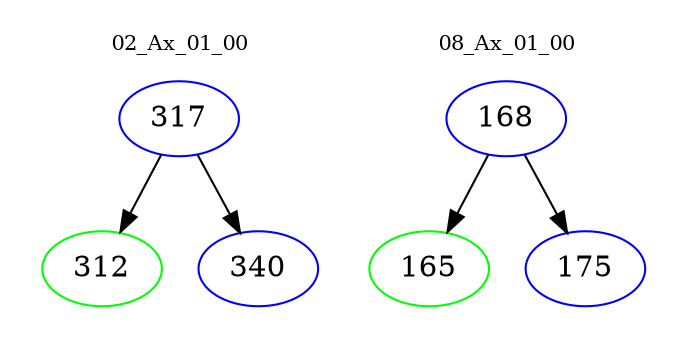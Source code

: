 digraph{
subgraph cluster_0 {
color = white
label = "02_Ax_01_00";
fontsize=10;
T0_317 [label="317", color="blue"]
T0_317 -> T0_312 [color="black"]
T0_312 [label="312", color="green"]
T0_317 -> T0_340 [color="black"]
T0_340 [label="340", color="blue"]
}
subgraph cluster_1 {
color = white
label = "08_Ax_01_00";
fontsize=10;
T1_168 [label="168", color="blue"]
T1_168 -> T1_165 [color="black"]
T1_165 [label="165", color="green"]
T1_168 -> T1_175 [color="black"]
T1_175 [label="175", color="blue"]
}
}
